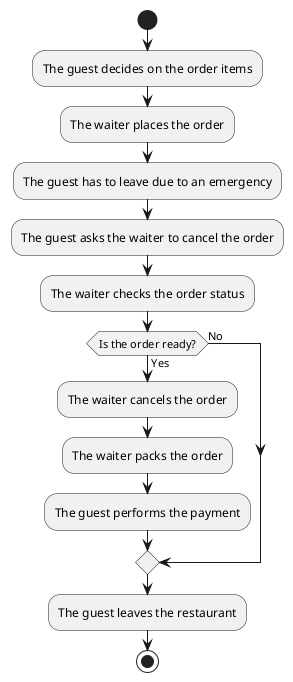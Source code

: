 @startuml
start

:The guest decides on the order items;
:The waiter places the order;
:The guest has to leave due to an emergency;
:The guest asks the waiter to cancel the order;
:The waiter checks the order status;

if (Is the order ready?) then (Yes)
    :The waiter cancels the order;
    :The waiter packs the order;
    :The guest performs the payment;
else (No)
endif

:The guest leaves the restaurant;

stop

@enduml
